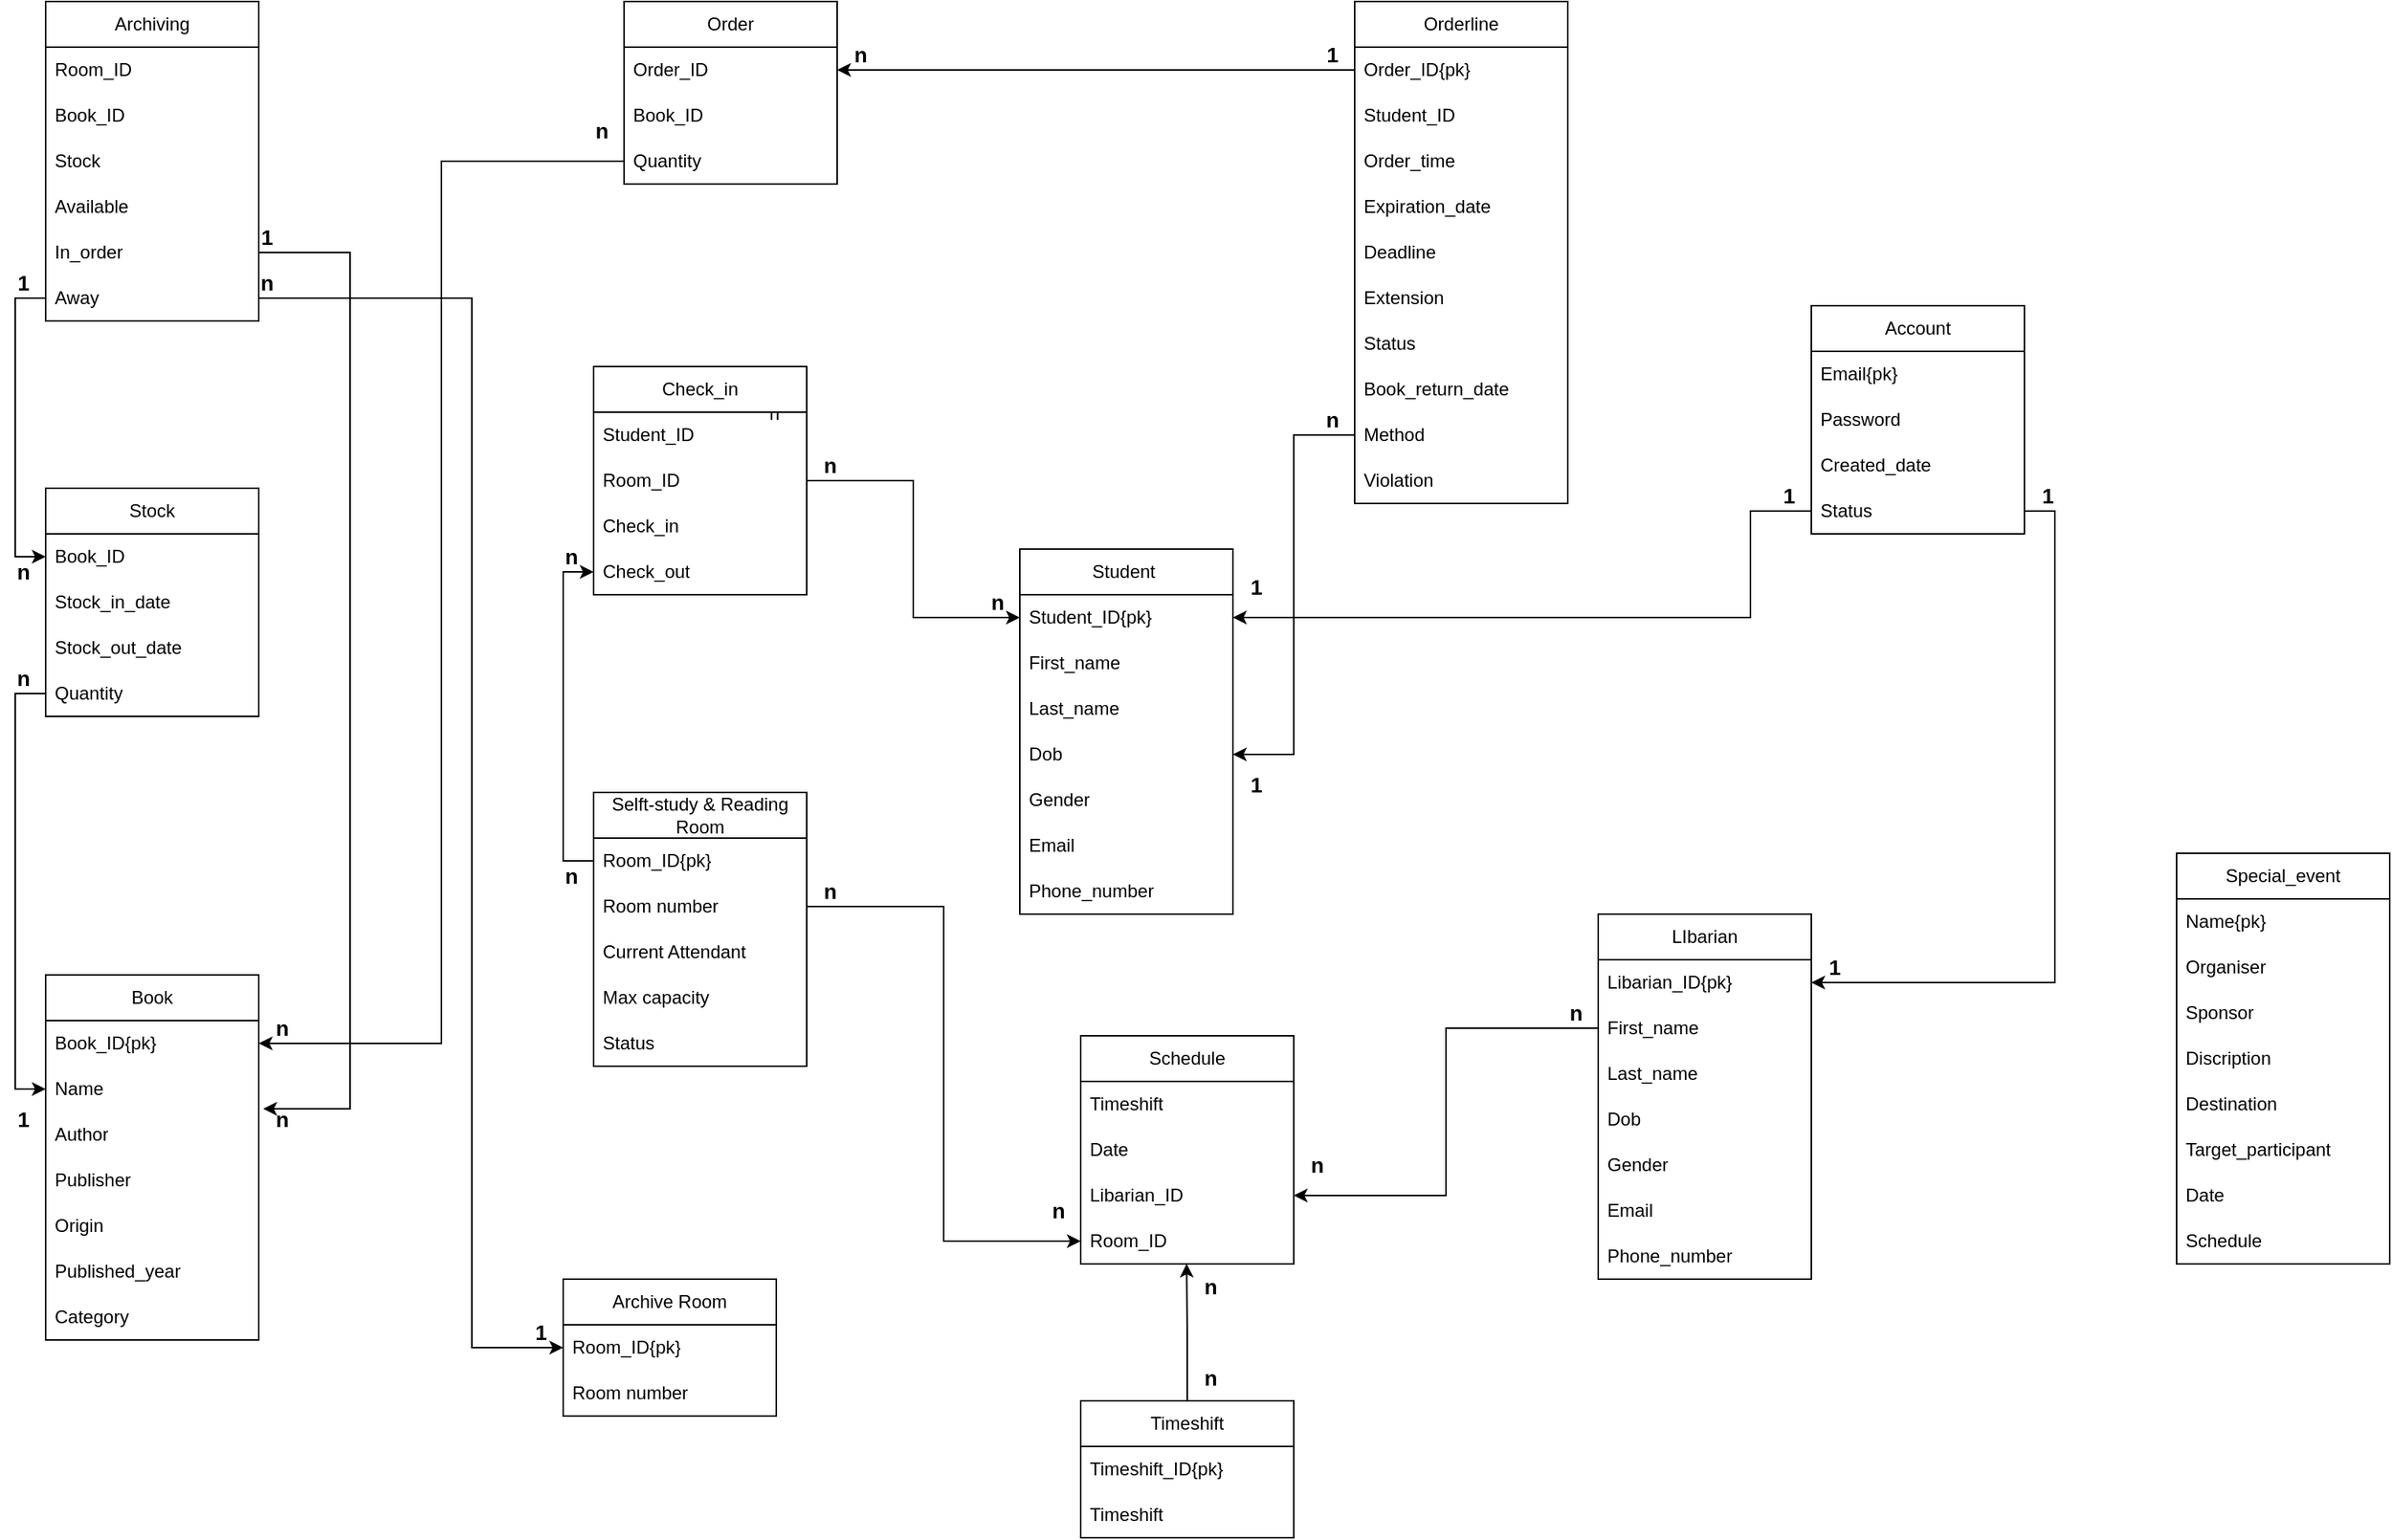 <mxfile version="24.6.2" type="github">
  <diagram id="R2lEEEUBdFMjLlhIrx00" name="Page-1">
    <mxGraphModel dx="838" dy="413" grid="1" gridSize="10" guides="0" tooltips="1" connect="1" arrows="1" fold="1" page="1" pageScale="1" pageWidth="850" pageHeight="1100" math="0" shadow="0" extFonts="Permanent Marker^https://fonts.googleapis.com/css?family=Permanent+Marker">
      <root>
        <mxCell id="0" />
        <mxCell id="1" parent="0" />
        <mxCell id="1Fqq7xXNquONdKFmuxsR-35" value="Student&amp;nbsp;" style="swimlane;fontStyle=0;childLayout=stackLayout;horizontal=1;startSize=30;horizontalStack=0;resizeParent=1;resizeParentMax=0;resizeLast=0;collapsible=1;marginBottom=0;whiteSpace=wrap;html=1;" parent="1" vertex="1">
          <mxGeometry x="680" y="400" width="140" height="240" as="geometry" />
        </mxCell>
        <mxCell id="1Fqq7xXNquONdKFmuxsR-36" value="Student_ID{pk}" style="text;strokeColor=none;fillColor=none;align=left;verticalAlign=middle;spacingLeft=4;spacingRight=4;overflow=hidden;points=[[0,0.5],[1,0.5]];portConstraint=eastwest;rotatable=0;whiteSpace=wrap;html=1;" parent="1Fqq7xXNquONdKFmuxsR-35" vertex="1">
          <mxGeometry y="30" width="140" height="30" as="geometry" />
        </mxCell>
        <mxCell id="1Fqq7xXNquONdKFmuxsR-40" value="First_name" style="text;strokeColor=none;fillColor=none;align=left;verticalAlign=middle;spacingLeft=4;spacingRight=4;overflow=hidden;points=[[0,0.5],[1,0.5]];portConstraint=eastwest;rotatable=0;whiteSpace=wrap;html=1;" parent="1Fqq7xXNquONdKFmuxsR-35" vertex="1">
          <mxGeometry y="60" width="140" height="30" as="geometry" />
        </mxCell>
        <mxCell id="k8RfhkVzL3tyXMYj4wOE-16" value="Last_name" style="text;strokeColor=none;fillColor=none;align=left;verticalAlign=middle;spacingLeft=4;spacingRight=4;overflow=hidden;points=[[0,0.5],[1,0.5]];portConstraint=eastwest;rotatable=0;whiteSpace=wrap;html=1;" parent="1Fqq7xXNquONdKFmuxsR-35" vertex="1">
          <mxGeometry y="90" width="140" height="30" as="geometry" />
        </mxCell>
        <mxCell id="1Fqq7xXNquONdKFmuxsR-37" value="Dob" style="text;strokeColor=none;fillColor=none;align=left;verticalAlign=middle;spacingLeft=4;spacingRight=4;overflow=hidden;points=[[0,0.5],[1,0.5]];portConstraint=eastwest;rotatable=0;whiteSpace=wrap;html=1;" parent="1Fqq7xXNquONdKFmuxsR-35" vertex="1">
          <mxGeometry y="120" width="140" height="30" as="geometry" />
        </mxCell>
        <mxCell id="k8RfhkVzL3tyXMYj4wOE-4" value="Gender" style="text;strokeColor=none;fillColor=none;align=left;verticalAlign=middle;spacingLeft=4;spacingRight=4;overflow=hidden;points=[[0,0.5],[1,0.5]];portConstraint=eastwest;rotatable=0;whiteSpace=wrap;html=1;" parent="1Fqq7xXNquONdKFmuxsR-35" vertex="1">
          <mxGeometry y="150" width="140" height="30" as="geometry" />
        </mxCell>
        <mxCell id="1Fqq7xXNquONdKFmuxsR-38" value="Email" style="text;strokeColor=none;fillColor=none;align=left;verticalAlign=middle;spacingLeft=4;spacingRight=4;overflow=hidden;points=[[0,0.5],[1,0.5]];portConstraint=eastwest;rotatable=0;whiteSpace=wrap;html=1;" parent="1Fqq7xXNquONdKFmuxsR-35" vertex="1">
          <mxGeometry y="180" width="140" height="30" as="geometry" />
        </mxCell>
        <mxCell id="1Fqq7xXNquONdKFmuxsR-43" value="Phone_number" style="text;strokeColor=none;fillColor=none;align=left;verticalAlign=middle;spacingLeft=4;spacingRight=4;overflow=hidden;points=[[0,0.5],[1,0.5]];portConstraint=eastwest;rotatable=0;whiteSpace=wrap;html=1;" parent="1Fqq7xXNquONdKFmuxsR-35" vertex="1">
          <mxGeometry y="210" width="140" height="30" as="geometry" />
        </mxCell>
        <mxCell id="1Fqq7xXNquONdKFmuxsR-44" value="Book" style="swimlane;fontStyle=0;childLayout=stackLayout;horizontal=1;startSize=30;horizontalStack=0;resizeParent=1;resizeParentMax=0;resizeLast=0;collapsible=1;marginBottom=0;whiteSpace=wrap;html=1;" parent="1" vertex="1">
          <mxGeometry x="40" y="680" width="140" height="240" as="geometry" />
        </mxCell>
        <mxCell id="1Fqq7xXNquONdKFmuxsR-45" value="Book_ID{pk}" style="text;strokeColor=none;fillColor=none;align=left;verticalAlign=middle;spacingLeft=4;spacingRight=4;overflow=hidden;points=[[0,0.5],[1,0.5]];portConstraint=eastwest;rotatable=0;whiteSpace=wrap;html=1;" parent="1Fqq7xXNquONdKFmuxsR-44" vertex="1">
          <mxGeometry y="30" width="140" height="30" as="geometry" />
        </mxCell>
        <mxCell id="5_laCeFGKRYigxTk-xQn-1" value="Name" style="text;strokeColor=none;fillColor=none;align=left;verticalAlign=middle;spacingLeft=4;spacingRight=4;overflow=hidden;points=[[0,0.5],[1,0.5]];portConstraint=eastwest;rotatable=0;whiteSpace=wrap;html=1;" parent="1Fqq7xXNquONdKFmuxsR-44" vertex="1">
          <mxGeometry y="60" width="140" height="30" as="geometry" />
        </mxCell>
        <mxCell id="5_laCeFGKRYigxTk-xQn-2" value="Author" style="text;strokeColor=none;fillColor=none;align=left;verticalAlign=middle;spacingLeft=4;spacingRight=4;overflow=hidden;points=[[0,0.5],[1,0.5]];portConstraint=eastwest;rotatable=0;whiteSpace=wrap;html=1;" parent="1Fqq7xXNquONdKFmuxsR-44" vertex="1">
          <mxGeometry y="90" width="140" height="30" as="geometry" />
        </mxCell>
        <mxCell id="5_laCeFGKRYigxTk-xQn-3" value="Publisher" style="text;strokeColor=none;fillColor=none;align=left;verticalAlign=middle;spacingLeft=4;spacingRight=4;overflow=hidden;points=[[0,0.5],[1,0.5]];portConstraint=eastwest;rotatable=0;whiteSpace=wrap;html=1;" parent="1Fqq7xXNquONdKFmuxsR-44" vertex="1">
          <mxGeometry y="120" width="140" height="30" as="geometry" />
        </mxCell>
        <mxCell id="5_laCeFGKRYigxTk-xQn-4" value="Origin" style="text;strokeColor=none;fillColor=none;align=left;verticalAlign=middle;spacingLeft=4;spacingRight=4;overflow=hidden;points=[[0,0.5],[1,0.5]];portConstraint=eastwest;rotatable=0;whiteSpace=wrap;html=1;" parent="1Fqq7xXNquONdKFmuxsR-44" vertex="1">
          <mxGeometry y="150" width="140" height="30" as="geometry" />
        </mxCell>
        <mxCell id="5_laCeFGKRYigxTk-xQn-5" value="Published_year" style="text;strokeColor=none;fillColor=none;align=left;verticalAlign=middle;spacingLeft=4;spacingRight=4;overflow=hidden;points=[[0,0.5],[1,0.5]];portConstraint=eastwest;rotatable=0;whiteSpace=wrap;html=1;" parent="1Fqq7xXNquONdKFmuxsR-44" vertex="1">
          <mxGeometry y="180" width="140" height="30" as="geometry" />
        </mxCell>
        <mxCell id="5_laCeFGKRYigxTk-xQn-6" value="Category" style="text;strokeColor=none;fillColor=none;align=left;verticalAlign=middle;spacingLeft=4;spacingRight=4;overflow=hidden;points=[[0,0.5],[1,0.5]];portConstraint=eastwest;rotatable=0;whiteSpace=wrap;html=1;" parent="1Fqq7xXNquONdKFmuxsR-44" vertex="1">
          <mxGeometry y="210" width="140" height="30" as="geometry" />
        </mxCell>
        <mxCell id="1Fqq7xXNquONdKFmuxsR-48" value="Selft-study &amp;amp; Reading Room" style="swimlane;fontStyle=0;childLayout=stackLayout;horizontal=1;startSize=30;horizontalStack=0;resizeParent=1;resizeParentMax=0;resizeLast=0;collapsible=1;marginBottom=0;whiteSpace=wrap;html=1;" parent="1" vertex="1">
          <mxGeometry x="400" y="560" width="140" height="180" as="geometry" />
        </mxCell>
        <mxCell id="1Fqq7xXNquONdKFmuxsR-49" value="Room_ID{pk}" style="text;strokeColor=none;fillColor=none;align=left;verticalAlign=middle;spacingLeft=4;spacingRight=4;overflow=hidden;points=[[0,0.5],[1,0.5]];portConstraint=eastwest;rotatable=0;whiteSpace=wrap;html=1;" parent="1Fqq7xXNquONdKFmuxsR-48" vertex="1">
          <mxGeometry y="30" width="140" height="30" as="geometry" />
        </mxCell>
        <mxCell id="1Fqq7xXNquONdKFmuxsR-50" value="Room number" style="text;strokeColor=none;fillColor=none;align=left;verticalAlign=middle;spacingLeft=4;spacingRight=4;overflow=hidden;points=[[0,0.5],[1,0.5]];portConstraint=eastwest;rotatable=0;whiteSpace=wrap;html=1;" parent="1Fqq7xXNquONdKFmuxsR-48" vertex="1">
          <mxGeometry y="60" width="140" height="30" as="geometry" />
        </mxCell>
        <mxCell id="G5a51OCSIqw-Xrh8evIx-19" value="Current Attendant" style="text;strokeColor=none;fillColor=none;align=left;verticalAlign=middle;spacingLeft=4;spacingRight=4;overflow=hidden;points=[[0,0.5],[1,0.5]];portConstraint=eastwest;rotatable=0;whiteSpace=wrap;html=1;" parent="1Fqq7xXNquONdKFmuxsR-48" vertex="1">
          <mxGeometry y="90" width="140" height="30" as="geometry" />
        </mxCell>
        <mxCell id="DhFNCPMsU64cuB9fRV3X-17" value="Max capacity" style="text;strokeColor=none;fillColor=none;align=left;verticalAlign=middle;spacingLeft=4;spacingRight=4;overflow=hidden;points=[[0,0.5],[1,0.5]];portConstraint=eastwest;rotatable=0;whiteSpace=wrap;html=1;" parent="1Fqq7xXNquONdKFmuxsR-48" vertex="1">
          <mxGeometry y="120" width="140" height="30" as="geometry" />
        </mxCell>
        <mxCell id="G5a51OCSIqw-Xrh8evIx-5" value="Status" style="text;strokeColor=none;fillColor=none;align=left;verticalAlign=middle;spacingLeft=4;spacingRight=4;overflow=hidden;points=[[0,0.5],[1,0.5]];portConstraint=eastwest;rotatable=0;whiteSpace=wrap;html=1;" parent="1Fqq7xXNquONdKFmuxsR-48" vertex="1">
          <mxGeometry y="150" width="140" height="30" as="geometry" />
        </mxCell>
        <mxCell id="1Fqq7xXNquONdKFmuxsR-73" value="Schedule" style="swimlane;fontStyle=0;childLayout=stackLayout;horizontal=1;startSize=30;horizontalStack=0;resizeParent=1;resizeParentMax=0;resizeLast=0;collapsible=1;marginBottom=0;whiteSpace=wrap;html=1;" parent="1" vertex="1">
          <mxGeometry x="720" y="720" width="140" height="150" as="geometry" />
        </mxCell>
        <mxCell id="1Fqq7xXNquONdKFmuxsR-74" value="Timeshift" style="text;strokeColor=none;fillColor=none;align=left;verticalAlign=middle;spacingLeft=4;spacingRight=4;overflow=hidden;points=[[0,0.5],[1,0.5]];portConstraint=eastwest;rotatable=0;whiteSpace=wrap;html=1;" parent="1Fqq7xXNquONdKFmuxsR-73" vertex="1">
          <mxGeometry y="30" width="140" height="30" as="geometry" />
        </mxCell>
        <mxCell id="1Fqq7xXNquONdKFmuxsR-75" value="Date" style="text;strokeColor=none;fillColor=none;align=left;verticalAlign=middle;spacingLeft=4;spacingRight=4;overflow=hidden;points=[[0,0.5],[1,0.5]];portConstraint=eastwest;rotatable=0;whiteSpace=wrap;html=1;" parent="1Fqq7xXNquONdKFmuxsR-73" vertex="1">
          <mxGeometry y="60" width="140" height="30" as="geometry" />
        </mxCell>
        <mxCell id="1Fqq7xXNquONdKFmuxsR-76" value="Libarian_ID" style="text;strokeColor=none;fillColor=none;align=left;verticalAlign=middle;spacingLeft=4;spacingRight=4;overflow=hidden;points=[[0,0.5],[1,0.5]];portConstraint=eastwest;rotatable=0;whiteSpace=wrap;html=1;" parent="1Fqq7xXNquONdKFmuxsR-73" vertex="1">
          <mxGeometry y="90" width="140" height="30" as="geometry" />
        </mxCell>
        <mxCell id="1Fqq7xXNquONdKFmuxsR-77" value="Room_ID" style="text;strokeColor=none;fillColor=none;align=left;verticalAlign=middle;spacingLeft=4;spacingRight=4;overflow=hidden;points=[[0,0.5],[1,0.5]];portConstraint=eastwest;rotatable=0;whiteSpace=wrap;html=1;" parent="1Fqq7xXNquONdKFmuxsR-73" vertex="1">
          <mxGeometry y="120" width="140" height="30" as="geometry" />
        </mxCell>
        <mxCell id="1Fqq7xXNquONdKFmuxsR-110" value="LIbarian" style="swimlane;fontStyle=0;childLayout=stackLayout;horizontal=1;startSize=30;horizontalStack=0;resizeParent=1;resizeParentMax=0;resizeLast=0;collapsible=1;marginBottom=0;whiteSpace=wrap;html=1;" parent="1" vertex="1">
          <mxGeometry x="1060" y="640" width="140" height="240" as="geometry" />
        </mxCell>
        <mxCell id="1Fqq7xXNquONdKFmuxsR-111" value="Libarian_ID{pk}" style="text;strokeColor=none;fillColor=none;align=left;verticalAlign=middle;spacingLeft=4;spacingRight=4;overflow=hidden;points=[[0,0.5],[1,0.5]];portConstraint=eastwest;rotatable=0;whiteSpace=wrap;html=1;" parent="1Fqq7xXNquONdKFmuxsR-110" vertex="1">
          <mxGeometry y="30" width="140" height="30" as="geometry" />
        </mxCell>
        <mxCell id="1Fqq7xXNquONdKFmuxsR-112" value="First_name" style="text;strokeColor=none;fillColor=none;align=left;verticalAlign=middle;spacingLeft=4;spacingRight=4;overflow=hidden;points=[[0,0.5],[1,0.5]];portConstraint=eastwest;rotatable=0;whiteSpace=wrap;html=1;" parent="1Fqq7xXNquONdKFmuxsR-110" vertex="1">
          <mxGeometry y="60" width="140" height="30" as="geometry" />
        </mxCell>
        <mxCell id="k8RfhkVzL3tyXMYj4wOE-17" value="Last_name" style="text;strokeColor=none;fillColor=none;align=left;verticalAlign=middle;spacingLeft=4;spacingRight=4;overflow=hidden;points=[[0,0.5],[1,0.5]];portConstraint=eastwest;rotatable=0;whiteSpace=wrap;html=1;" parent="1Fqq7xXNquONdKFmuxsR-110" vertex="1">
          <mxGeometry y="90" width="140" height="30" as="geometry" />
        </mxCell>
        <mxCell id="1Fqq7xXNquONdKFmuxsR-115" value="Dob" style="text;strokeColor=none;fillColor=none;align=left;verticalAlign=middle;spacingLeft=4;spacingRight=4;overflow=hidden;points=[[0,0.5],[1,0.5]];portConstraint=eastwest;rotatable=0;whiteSpace=wrap;html=1;" parent="1Fqq7xXNquONdKFmuxsR-110" vertex="1">
          <mxGeometry y="120" width="140" height="30" as="geometry" />
        </mxCell>
        <mxCell id="k8RfhkVzL3tyXMYj4wOE-5" value="Gender" style="text;strokeColor=none;fillColor=none;align=left;verticalAlign=middle;spacingLeft=4;spacingRight=4;overflow=hidden;points=[[0,0.5],[1,0.5]];portConstraint=eastwest;rotatable=0;whiteSpace=wrap;html=1;" parent="1Fqq7xXNquONdKFmuxsR-110" vertex="1">
          <mxGeometry y="150" width="140" height="30" as="geometry" />
        </mxCell>
        <mxCell id="1Fqq7xXNquONdKFmuxsR-114" value="Email" style="text;strokeColor=none;fillColor=none;align=left;verticalAlign=middle;spacingLeft=4;spacingRight=4;overflow=hidden;points=[[0,0.5],[1,0.5]];portConstraint=eastwest;rotatable=0;whiteSpace=wrap;html=1;" parent="1Fqq7xXNquONdKFmuxsR-110" vertex="1">
          <mxGeometry y="180" width="140" height="30" as="geometry" />
        </mxCell>
        <mxCell id="1Fqq7xXNquONdKFmuxsR-113" value="Phone_number" style="text;strokeColor=none;fillColor=none;align=left;verticalAlign=middle;spacingLeft=4;spacingRight=4;overflow=hidden;points=[[0,0.5],[1,0.5]];portConstraint=eastwest;rotatable=0;whiteSpace=wrap;html=1;" parent="1Fqq7xXNquONdKFmuxsR-110" vertex="1">
          <mxGeometry y="210" width="140" height="30" as="geometry" />
        </mxCell>
        <mxCell id="G5a51OCSIqw-Xrh8evIx-6" value="Archive Room" style="swimlane;fontStyle=0;childLayout=stackLayout;horizontal=1;startSize=30;horizontalStack=0;resizeParent=1;resizeParentMax=0;resizeLast=0;collapsible=1;marginBottom=0;whiteSpace=wrap;html=1;" parent="1" vertex="1">
          <mxGeometry x="380" y="880" width="140" height="90" as="geometry" />
        </mxCell>
        <mxCell id="G5a51OCSIqw-Xrh8evIx-7" value="Room_ID{pk}" style="text;strokeColor=none;fillColor=none;align=left;verticalAlign=middle;spacingLeft=4;spacingRight=4;overflow=hidden;points=[[0,0.5],[1,0.5]];portConstraint=eastwest;rotatable=0;whiteSpace=wrap;html=1;" parent="G5a51OCSIqw-Xrh8evIx-6" vertex="1">
          <mxGeometry y="30" width="140" height="30" as="geometry" />
        </mxCell>
        <mxCell id="G5a51OCSIqw-Xrh8evIx-9" value="Room number" style="text;strokeColor=none;fillColor=none;align=left;verticalAlign=middle;spacingLeft=4;spacingRight=4;overflow=hidden;points=[[0,0.5],[1,0.5]];portConstraint=eastwest;rotatable=0;whiteSpace=wrap;html=1;" parent="G5a51OCSIqw-Xrh8evIx-6" vertex="1">
          <mxGeometry y="60" width="140" height="30" as="geometry" />
        </mxCell>
        <mxCell id="G5a51OCSIqw-Xrh8evIx-23" style="edgeStyle=orthogonalEdgeStyle;rounded=0;orthogonalLoop=1;jettySize=auto;html=1;exitX=1;exitY=0.5;exitDx=0;exitDy=0;entryX=0;entryY=0.5;entryDx=0;entryDy=0;" parent="1" source="1Fqq7xXNquONdKFmuxsR-50" target="1Fqq7xXNquONdKFmuxsR-77" edge="1">
          <mxGeometry relative="1" as="geometry" />
        </mxCell>
        <mxCell id="G5a51OCSIqw-Xrh8evIx-60" value="Account" style="swimlane;fontStyle=0;childLayout=stackLayout;horizontal=1;startSize=30;horizontalStack=0;resizeParent=1;resizeParentMax=0;resizeLast=0;collapsible=1;marginBottom=0;whiteSpace=wrap;html=1;" parent="1" vertex="1">
          <mxGeometry x="1200" y="240" width="140" height="150" as="geometry">
            <mxRectangle x="660" y="140" width="80" height="30" as="alternateBounds" />
          </mxGeometry>
        </mxCell>
        <mxCell id="G5a51OCSIqw-Xrh8evIx-61" value="Email{pk}" style="text;strokeColor=none;fillColor=none;align=left;verticalAlign=middle;spacingLeft=4;spacingRight=4;overflow=hidden;points=[[0,0.5],[1,0.5]];portConstraint=eastwest;rotatable=0;whiteSpace=wrap;html=1;" parent="G5a51OCSIqw-Xrh8evIx-60" vertex="1">
          <mxGeometry y="30" width="140" height="30" as="geometry" />
        </mxCell>
        <mxCell id="G5a51OCSIqw-Xrh8evIx-62" value="Password" style="text;strokeColor=none;fillColor=none;align=left;verticalAlign=middle;spacingLeft=4;spacingRight=4;overflow=hidden;points=[[0,0.5],[1,0.5]];portConstraint=eastwest;rotatable=0;whiteSpace=wrap;html=1;" parent="G5a51OCSIqw-Xrh8evIx-60" vertex="1">
          <mxGeometry y="60" width="140" height="30" as="geometry" />
        </mxCell>
        <mxCell id="G5a51OCSIqw-Xrh8evIx-63" value="Created_date" style="text;strokeColor=none;fillColor=none;align=left;verticalAlign=middle;spacingLeft=4;spacingRight=4;overflow=hidden;points=[[0,0.5],[1,0.5]];portConstraint=eastwest;rotatable=0;whiteSpace=wrap;html=1;" parent="G5a51OCSIqw-Xrh8evIx-60" vertex="1">
          <mxGeometry y="90" width="140" height="30" as="geometry" />
        </mxCell>
        <mxCell id="G5a51OCSIqw-Xrh8evIx-64" value="Status" style="text;strokeColor=none;fillColor=none;align=left;verticalAlign=middle;spacingLeft=4;spacingRight=4;overflow=hidden;points=[[0,0.5],[1,0.5]];portConstraint=eastwest;rotatable=0;whiteSpace=wrap;html=1;" parent="G5a51OCSIqw-Xrh8evIx-60" vertex="1">
          <mxGeometry y="120" width="140" height="30" as="geometry" />
        </mxCell>
        <mxCell id="G5a51OCSIqw-Xrh8evIx-66" value="&amp;nbsp; n" style="text;html=1;align=center;verticalAlign=middle;resizable=0;points=[];autosize=1;strokeColor=none;fillColor=none;" parent="1" vertex="1">
          <mxGeometry x="495" y="296" width="40" height="30" as="geometry" />
        </mxCell>
        <mxCell id="G5a51OCSIqw-Xrh8evIx-74" value="Orderline" style="swimlane;fontStyle=0;childLayout=stackLayout;horizontal=1;startSize=30;horizontalStack=0;resizeParent=1;resizeParentMax=0;resizeLast=0;collapsible=1;marginBottom=0;whiteSpace=wrap;html=1;" parent="1" vertex="1">
          <mxGeometry x="900" y="40" width="140" height="330" as="geometry" />
        </mxCell>
        <mxCell id="ymoGj3WNV29lBzEb6Quz-9" value="Order_ID{pk}" style="text;strokeColor=none;fillColor=none;align=left;verticalAlign=middle;spacingLeft=4;spacingRight=4;overflow=hidden;points=[[0,0.5],[1,0.5]];portConstraint=eastwest;rotatable=0;whiteSpace=wrap;html=1;" parent="G5a51OCSIqw-Xrh8evIx-74" vertex="1">
          <mxGeometry y="30" width="140" height="30" as="geometry" />
        </mxCell>
        <mxCell id="G5a51OCSIqw-Xrh8evIx-76" value="Student_ID" style="text;strokeColor=none;fillColor=none;align=left;verticalAlign=middle;spacingLeft=4;spacingRight=4;overflow=hidden;points=[[0,0.5],[1,0.5]];portConstraint=eastwest;rotatable=0;whiteSpace=wrap;html=1;" parent="G5a51OCSIqw-Xrh8evIx-74" vertex="1">
          <mxGeometry y="60" width="140" height="30" as="geometry" />
        </mxCell>
        <mxCell id="k8RfhkVzL3tyXMYj4wOE-8" value="Order_time" style="text;strokeColor=none;fillColor=none;align=left;verticalAlign=middle;spacingLeft=4;spacingRight=4;overflow=hidden;points=[[0,0.5],[1,0.5]];portConstraint=eastwest;rotatable=0;whiteSpace=wrap;html=1;" parent="G5a51OCSIqw-Xrh8evIx-74" vertex="1">
          <mxGeometry y="90" width="140" height="30" as="geometry" />
        </mxCell>
        <mxCell id="k8RfhkVzL3tyXMYj4wOE-9" value="Expiration_date&amp;nbsp;" style="text;strokeColor=none;fillColor=none;align=left;verticalAlign=middle;spacingLeft=4;spacingRight=4;overflow=hidden;points=[[0,0.5],[1,0.5]];portConstraint=eastwest;rotatable=0;whiteSpace=wrap;html=1;" parent="G5a51OCSIqw-Xrh8evIx-74" vertex="1">
          <mxGeometry y="120" width="140" height="30" as="geometry" />
        </mxCell>
        <mxCell id="k8RfhkVzL3tyXMYj4wOE-10" value="Deadline" style="text;strokeColor=none;fillColor=none;align=left;verticalAlign=middle;spacingLeft=4;spacingRight=4;overflow=hidden;points=[[0,0.5],[1,0.5]];portConstraint=eastwest;rotatable=0;whiteSpace=wrap;html=1;" parent="G5a51OCSIqw-Xrh8evIx-74" vertex="1">
          <mxGeometry y="150" width="140" height="30" as="geometry" />
        </mxCell>
        <mxCell id="k8RfhkVzL3tyXMYj4wOE-11" value="Extension" style="text;strokeColor=none;fillColor=none;align=left;verticalAlign=middle;spacingLeft=4;spacingRight=4;overflow=hidden;points=[[0,0.5],[1,0.5]];portConstraint=eastwest;rotatable=0;whiteSpace=wrap;html=1;" parent="G5a51OCSIqw-Xrh8evIx-74" vertex="1">
          <mxGeometry y="180" width="140" height="30" as="geometry" />
        </mxCell>
        <mxCell id="k8RfhkVzL3tyXMYj4wOE-12" value="Status" style="text;strokeColor=none;fillColor=none;align=left;verticalAlign=middle;spacingLeft=4;spacingRight=4;overflow=hidden;points=[[0,0.5],[1,0.5]];portConstraint=eastwest;rotatable=0;whiteSpace=wrap;html=1;" parent="G5a51OCSIqw-Xrh8evIx-74" vertex="1">
          <mxGeometry y="210" width="140" height="30" as="geometry" />
        </mxCell>
        <mxCell id="k8RfhkVzL3tyXMYj4wOE-13" value="Book_return_date" style="text;strokeColor=none;fillColor=none;align=left;verticalAlign=middle;spacingLeft=4;spacingRight=4;overflow=hidden;points=[[0,0.5],[1,0.5]];portConstraint=eastwest;rotatable=0;whiteSpace=wrap;html=1;" parent="G5a51OCSIqw-Xrh8evIx-74" vertex="1">
          <mxGeometry y="240" width="140" height="30" as="geometry" />
        </mxCell>
        <mxCell id="k8RfhkVzL3tyXMYj4wOE-14" value="Method" style="text;strokeColor=none;fillColor=none;align=left;verticalAlign=middle;spacingLeft=4;spacingRight=4;overflow=hidden;points=[[0,0.5],[1,0.5]];portConstraint=eastwest;rotatable=0;whiteSpace=wrap;html=1;" parent="G5a51OCSIqw-Xrh8evIx-74" vertex="1">
          <mxGeometry y="270" width="140" height="30" as="geometry" />
        </mxCell>
        <mxCell id="k8RfhkVzL3tyXMYj4wOE-15" value="Violation" style="text;strokeColor=none;fillColor=none;align=left;verticalAlign=middle;spacingLeft=4;spacingRight=4;overflow=hidden;points=[[0,0.5],[1,0.5]];portConstraint=eastwest;rotatable=0;whiteSpace=wrap;html=1;" parent="G5a51OCSIqw-Xrh8evIx-74" vertex="1">
          <mxGeometry y="300" width="140" height="30" as="geometry" />
        </mxCell>
        <mxCell id="G5a51OCSIqw-Xrh8evIx-82" value="Order" style="swimlane;fontStyle=0;childLayout=stackLayout;horizontal=1;startSize=30;horizontalStack=0;resizeParent=1;resizeParentMax=0;resizeLast=0;collapsible=1;marginBottom=0;whiteSpace=wrap;html=1;" parent="1" vertex="1">
          <mxGeometry x="420" y="40" width="140" height="120" as="geometry" />
        </mxCell>
        <mxCell id="G5a51OCSIqw-Xrh8evIx-83" value="Order_ID" style="text;strokeColor=none;fillColor=none;align=left;verticalAlign=middle;spacingLeft=4;spacingRight=4;overflow=hidden;points=[[0,0.5],[1,0.5]];portConstraint=eastwest;rotatable=0;whiteSpace=wrap;html=1;" parent="G5a51OCSIqw-Xrh8evIx-82" vertex="1">
          <mxGeometry y="30" width="140" height="30" as="geometry" />
        </mxCell>
        <mxCell id="G5a51OCSIqw-Xrh8evIx-84" value="Book_ID" style="text;strokeColor=none;fillColor=none;align=left;verticalAlign=middle;spacingLeft=4;spacingRight=4;overflow=hidden;points=[[0,0.5],[1,0.5]];portConstraint=eastwest;rotatable=0;whiteSpace=wrap;html=1;" parent="G5a51OCSIqw-Xrh8evIx-82" vertex="1">
          <mxGeometry y="60" width="140" height="30" as="geometry" />
        </mxCell>
        <mxCell id="G5a51OCSIqw-Xrh8evIx-87" value="Quantity" style="text;strokeColor=none;fillColor=none;align=left;verticalAlign=middle;spacingLeft=4;spacingRight=4;overflow=hidden;points=[[0,0.5],[1,0.5]];portConstraint=eastwest;rotatable=0;whiteSpace=wrap;html=1;" parent="G5a51OCSIqw-Xrh8evIx-82" vertex="1">
          <mxGeometry y="90" width="140" height="30" as="geometry" />
        </mxCell>
        <mxCell id="k8RfhkVzL3tyXMYj4wOE-19" value="Archiving" style="swimlane;fontStyle=0;childLayout=stackLayout;horizontal=1;startSize=30;horizontalStack=0;resizeParent=1;resizeParentMax=0;resizeLast=0;collapsible=1;marginBottom=0;whiteSpace=wrap;html=1;" parent="1" vertex="1">
          <mxGeometry x="40" y="40" width="140" height="210" as="geometry" />
        </mxCell>
        <mxCell id="k8RfhkVzL3tyXMYj4wOE-20" value="Room_ID" style="text;strokeColor=none;fillColor=none;align=left;verticalAlign=middle;spacingLeft=4;spacingRight=4;overflow=hidden;points=[[0,0.5],[1,0.5]];portConstraint=eastwest;rotatable=0;whiteSpace=wrap;html=1;" parent="k8RfhkVzL3tyXMYj4wOE-19" vertex="1">
          <mxGeometry y="30" width="140" height="30" as="geometry" />
        </mxCell>
        <mxCell id="k8RfhkVzL3tyXMYj4wOE-21" value="Book_ID" style="text;strokeColor=none;fillColor=none;align=left;verticalAlign=middle;spacingLeft=4;spacingRight=4;overflow=hidden;points=[[0,0.5],[1,0.5]];portConstraint=eastwest;rotatable=0;whiteSpace=wrap;html=1;" parent="k8RfhkVzL3tyXMYj4wOE-19" vertex="1">
          <mxGeometry y="60" width="140" height="30" as="geometry" />
        </mxCell>
        <mxCell id="k8RfhkVzL3tyXMYj4wOE-22" value="Stock" style="text;strokeColor=none;fillColor=none;align=left;verticalAlign=middle;spacingLeft=4;spacingRight=4;overflow=hidden;points=[[0,0.5],[1,0.5]];portConstraint=eastwest;rotatable=0;whiteSpace=wrap;html=1;" parent="k8RfhkVzL3tyXMYj4wOE-19" vertex="1">
          <mxGeometry y="90" width="140" height="30" as="geometry" />
        </mxCell>
        <mxCell id="k8RfhkVzL3tyXMYj4wOE-23" value="Available" style="text;strokeColor=none;fillColor=none;align=left;verticalAlign=middle;spacingLeft=4;spacingRight=4;overflow=hidden;points=[[0,0.5],[1,0.5]];portConstraint=eastwest;rotatable=0;whiteSpace=wrap;html=1;" parent="k8RfhkVzL3tyXMYj4wOE-19" vertex="1">
          <mxGeometry y="120" width="140" height="30" as="geometry" />
        </mxCell>
        <mxCell id="k8RfhkVzL3tyXMYj4wOE-24" value="In_order" style="text;strokeColor=none;fillColor=none;align=left;verticalAlign=middle;spacingLeft=4;spacingRight=4;overflow=hidden;points=[[0,0.5],[1,0.5]];portConstraint=eastwest;rotatable=0;whiteSpace=wrap;html=1;" parent="k8RfhkVzL3tyXMYj4wOE-19" vertex="1">
          <mxGeometry y="150" width="140" height="30" as="geometry" />
        </mxCell>
        <mxCell id="k8RfhkVzL3tyXMYj4wOE-25" value="Away" style="text;strokeColor=none;fillColor=none;align=left;verticalAlign=middle;spacingLeft=4;spacingRight=4;overflow=hidden;points=[[0,0.5],[1,0.5]];portConstraint=eastwest;rotatable=0;whiteSpace=wrap;html=1;" parent="k8RfhkVzL3tyXMYj4wOE-19" vertex="1">
          <mxGeometry y="180" width="140" height="30" as="geometry" />
        </mxCell>
        <mxCell id="k8RfhkVzL3tyXMYj4wOE-26" value="Stock" style="swimlane;fontStyle=0;childLayout=stackLayout;horizontal=1;startSize=30;horizontalStack=0;resizeParent=1;resizeParentMax=0;resizeLast=0;collapsible=1;marginBottom=0;whiteSpace=wrap;html=1;" parent="1" vertex="1">
          <mxGeometry x="40" y="360" width="140" height="150" as="geometry" />
        </mxCell>
        <mxCell id="k8RfhkVzL3tyXMYj4wOE-28" value="Book_ID" style="text;strokeColor=none;fillColor=none;align=left;verticalAlign=middle;spacingLeft=4;spacingRight=4;overflow=hidden;points=[[0,0.5],[1,0.5]];portConstraint=eastwest;rotatable=0;whiteSpace=wrap;html=1;" parent="k8RfhkVzL3tyXMYj4wOE-26" vertex="1">
          <mxGeometry y="30" width="140" height="30" as="geometry" />
        </mxCell>
        <mxCell id="k8RfhkVzL3tyXMYj4wOE-27" value="Stock_in_date" style="text;strokeColor=none;fillColor=none;align=left;verticalAlign=middle;spacingLeft=4;spacingRight=4;overflow=hidden;points=[[0,0.5],[1,0.5]];portConstraint=eastwest;rotatable=0;whiteSpace=wrap;html=1;" parent="k8RfhkVzL3tyXMYj4wOE-26" vertex="1">
          <mxGeometry y="60" width="140" height="30" as="geometry" />
        </mxCell>
        <mxCell id="k8RfhkVzL3tyXMYj4wOE-29" value="Stock_out_date" style="text;strokeColor=none;fillColor=none;align=left;verticalAlign=middle;spacingLeft=4;spacingRight=4;overflow=hidden;points=[[0,0.5],[1,0.5]];portConstraint=eastwest;rotatable=0;whiteSpace=wrap;html=1;" parent="k8RfhkVzL3tyXMYj4wOE-26" vertex="1">
          <mxGeometry y="90" width="140" height="30" as="geometry" />
        </mxCell>
        <mxCell id="k8RfhkVzL3tyXMYj4wOE-30" value="Quantity" style="text;strokeColor=none;fillColor=none;align=left;verticalAlign=middle;spacingLeft=4;spacingRight=4;overflow=hidden;points=[[0,0.5],[1,0.5]];portConstraint=eastwest;rotatable=0;whiteSpace=wrap;html=1;" parent="k8RfhkVzL3tyXMYj4wOE-26" vertex="1">
          <mxGeometry y="120" width="140" height="30" as="geometry" />
        </mxCell>
        <mxCell id="k8RfhkVzL3tyXMYj4wOE-33" value="Check_in" style="swimlane;fontStyle=0;childLayout=stackLayout;horizontal=1;startSize=30;horizontalStack=0;resizeParent=1;resizeParentMax=0;resizeLast=0;collapsible=1;marginBottom=0;whiteSpace=wrap;html=1;" parent="1" vertex="1">
          <mxGeometry x="400" y="280" width="140" height="150" as="geometry" />
        </mxCell>
        <mxCell id="k8RfhkVzL3tyXMYj4wOE-34" value="Student_ID" style="text;strokeColor=none;fillColor=none;align=left;verticalAlign=middle;spacingLeft=4;spacingRight=4;overflow=hidden;points=[[0,0.5],[1,0.5]];portConstraint=eastwest;rotatable=0;whiteSpace=wrap;html=1;" parent="k8RfhkVzL3tyXMYj4wOE-33" vertex="1">
          <mxGeometry y="30" width="140" height="30" as="geometry" />
        </mxCell>
        <mxCell id="k8RfhkVzL3tyXMYj4wOE-35" value="Room_ID" style="text;strokeColor=none;fillColor=none;align=left;verticalAlign=middle;spacingLeft=4;spacingRight=4;overflow=hidden;points=[[0,0.5],[1,0.5]];portConstraint=eastwest;rotatable=0;whiteSpace=wrap;html=1;" parent="k8RfhkVzL3tyXMYj4wOE-33" vertex="1">
          <mxGeometry y="60" width="140" height="30" as="geometry" />
        </mxCell>
        <mxCell id="k8RfhkVzL3tyXMYj4wOE-36" value="Check_in" style="text;strokeColor=none;fillColor=none;align=left;verticalAlign=middle;spacingLeft=4;spacingRight=4;overflow=hidden;points=[[0,0.5],[1,0.5]];portConstraint=eastwest;rotatable=0;whiteSpace=wrap;html=1;" parent="k8RfhkVzL3tyXMYj4wOE-33" vertex="1">
          <mxGeometry y="90" width="140" height="30" as="geometry" />
        </mxCell>
        <mxCell id="k8RfhkVzL3tyXMYj4wOE-37" value="Check_out" style="text;strokeColor=none;fillColor=none;align=left;verticalAlign=middle;spacingLeft=4;spacingRight=4;overflow=hidden;points=[[0,0.5],[1,0.5]];portConstraint=eastwest;rotatable=0;whiteSpace=wrap;html=1;" parent="k8RfhkVzL3tyXMYj4wOE-33" vertex="1">
          <mxGeometry y="120" width="140" height="30" as="geometry" />
        </mxCell>
        <mxCell id="k8RfhkVzL3tyXMYj4wOE-41" value="Special_event" style="swimlane;fontStyle=0;childLayout=stackLayout;horizontal=1;startSize=30;horizontalStack=0;resizeParent=1;resizeParentMax=0;resizeLast=0;collapsible=1;marginBottom=0;whiteSpace=wrap;html=1;" parent="1" vertex="1">
          <mxGeometry x="1440" y="600" width="140" height="270" as="geometry" />
        </mxCell>
        <mxCell id="k8RfhkVzL3tyXMYj4wOE-42" value="Name{pk}" style="text;strokeColor=none;fillColor=none;align=left;verticalAlign=middle;spacingLeft=4;spacingRight=4;overflow=hidden;points=[[0,0.5],[1,0.5]];portConstraint=eastwest;rotatable=0;whiteSpace=wrap;html=1;" parent="k8RfhkVzL3tyXMYj4wOE-41" vertex="1">
          <mxGeometry y="30" width="140" height="30" as="geometry" />
        </mxCell>
        <mxCell id="k8RfhkVzL3tyXMYj4wOE-43" value="Organiser" style="text;strokeColor=none;fillColor=none;align=left;verticalAlign=middle;spacingLeft=4;spacingRight=4;overflow=hidden;points=[[0,0.5],[1,0.5]];portConstraint=eastwest;rotatable=0;whiteSpace=wrap;html=1;" parent="k8RfhkVzL3tyXMYj4wOE-41" vertex="1">
          <mxGeometry y="60" width="140" height="30" as="geometry" />
        </mxCell>
        <mxCell id="k8RfhkVzL3tyXMYj4wOE-44" value="Sponsor" style="text;strokeColor=none;fillColor=none;align=left;verticalAlign=middle;spacingLeft=4;spacingRight=4;overflow=hidden;points=[[0,0.5],[1,0.5]];portConstraint=eastwest;rotatable=0;whiteSpace=wrap;html=1;" parent="k8RfhkVzL3tyXMYj4wOE-41" vertex="1">
          <mxGeometry y="90" width="140" height="30" as="geometry" />
        </mxCell>
        <mxCell id="k8RfhkVzL3tyXMYj4wOE-45" value="Discription" style="text;strokeColor=none;fillColor=none;align=left;verticalAlign=middle;spacingLeft=4;spacingRight=4;overflow=hidden;points=[[0,0.5],[1,0.5]];portConstraint=eastwest;rotatable=0;whiteSpace=wrap;html=1;" parent="k8RfhkVzL3tyXMYj4wOE-41" vertex="1">
          <mxGeometry y="120" width="140" height="30" as="geometry" />
        </mxCell>
        <mxCell id="k8RfhkVzL3tyXMYj4wOE-46" value="Destination" style="text;strokeColor=none;fillColor=none;align=left;verticalAlign=middle;spacingLeft=4;spacingRight=4;overflow=hidden;points=[[0,0.5],[1,0.5]];portConstraint=eastwest;rotatable=0;whiteSpace=wrap;html=1;" parent="k8RfhkVzL3tyXMYj4wOE-41" vertex="1">
          <mxGeometry y="150" width="140" height="30" as="geometry" />
        </mxCell>
        <mxCell id="k8RfhkVzL3tyXMYj4wOE-47" value="Target_participant" style="text;strokeColor=none;fillColor=none;align=left;verticalAlign=middle;spacingLeft=4;spacingRight=4;overflow=hidden;points=[[0,0.5],[1,0.5]];portConstraint=eastwest;rotatable=0;whiteSpace=wrap;html=1;" parent="k8RfhkVzL3tyXMYj4wOE-41" vertex="1">
          <mxGeometry y="180" width="140" height="30" as="geometry" />
        </mxCell>
        <mxCell id="k8RfhkVzL3tyXMYj4wOE-48" value="Date" style="text;strokeColor=none;fillColor=none;align=left;verticalAlign=middle;spacingLeft=4;spacingRight=4;overflow=hidden;points=[[0,0.5],[1,0.5]];portConstraint=eastwest;rotatable=0;whiteSpace=wrap;html=1;" parent="k8RfhkVzL3tyXMYj4wOE-41" vertex="1">
          <mxGeometry y="210" width="140" height="30" as="geometry" />
        </mxCell>
        <mxCell id="k8RfhkVzL3tyXMYj4wOE-49" value="Schedule" style="text;strokeColor=none;fillColor=none;align=left;verticalAlign=middle;spacingLeft=4;spacingRight=4;overflow=hidden;points=[[0,0.5],[1,0.5]];portConstraint=eastwest;rotatable=0;whiteSpace=wrap;html=1;" parent="k8RfhkVzL3tyXMYj4wOE-41" vertex="1">
          <mxGeometry y="240" width="140" height="30" as="geometry" />
        </mxCell>
        <mxCell id="DhFNCPMsU64cuB9fRV3X-3" style="edgeStyle=orthogonalEdgeStyle;rounded=0;orthogonalLoop=1;jettySize=auto;html=1;exitX=0;exitY=0.5;exitDx=0;exitDy=0;entryX=0;entryY=0.5;entryDx=0;entryDy=0;" parent="1" source="k8RfhkVzL3tyXMYj4wOE-30" target="5_laCeFGKRYigxTk-xQn-1" edge="1">
          <mxGeometry relative="1" as="geometry" />
        </mxCell>
        <mxCell id="DhFNCPMsU64cuB9fRV3X-4" style="edgeStyle=orthogonalEdgeStyle;rounded=0;orthogonalLoop=1;jettySize=auto;html=1;exitX=0;exitY=0.5;exitDx=0;exitDy=0;entryX=1;entryY=0.5;entryDx=0;entryDy=0;" parent="1" source="ymoGj3WNV29lBzEb6Quz-9" target="G5a51OCSIqw-Xrh8evIx-83" edge="1">
          <mxGeometry relative="1" as="geometry" />
        </mxCell>
        <mxCell id="DhFNCPMsU64cuB9fRV3X-7" style="edgeStyle=orthogonalEdgeStyle;rounded=0;orthogonalLoop=1;jettySize=auto;html=1;exitX=0;exitY=0.5;exitDx=0;exitDy=0;entryX=0;entryY=0.5;entryDx=0;entryDy=0;" parent="1" source="k8RfhkVzL3tyXMYj4wOE-25" target="k8RfhkVzL3tyXMYj4wOE-28" edge="1">
          <mxGeometry relative="1" as="geometry" />
        </mxCell>
        <mxCell id="DhFNCPMsU64cuB9fRV3X-8" style="edgeStyle=orthogonalEdgeStyle;rounded=0;orthogonalLoop=1;jettySize=auto;html=1;exitX=1;exitY=0.5;exitDx=0;exitDy=0;entryX=0;entryY=0.5;entryDx=0;entryDy=0;" parent="1" source="k8RfhkVzL3tyXMYj4wOE-25" target="G5a51OCSIqw-Xrh8evIx-7" edge="1">
          <mxGeometry relative="1" as="geometry">
            <mxPoint x="200.0" y="770" as="targetPoint" />
            <Array as="points">
              <mxPoint x="320" y="235" />
              <mxPoint x="320" y="925" />
            </Array>
          </mxGeometry>
        </mxCell>
        <mxCell id="DhFNCPMsU64cuB9fRV3X-9" style="edgeStyle=orthogonalEdgeStyle;rounded=0;orthogonalLoop=1;jettySize=auto;html=1;exitX=0;exitY=0.5;exitDx=0;exitDy=0;entryX=0;entryY=0.5;entryDx=0;entryDy=0;" parent="1" source="1Fqq7xXNquONdKFmuxsR-49" target="k8RfhkVzL3tyXMYj4wOE-37" edge="1">
          <mxGeometry relative="1" as="geometry" />
        </mxCell>
        <mxCell id="DhFNCPMsU64cuB9fRV3X-10" style="edgeStyle=orthogonalEdgeStyle;rounded=0;orthogonalLoop=1;jettySize=auto;html=1;exitX=1;exitY=0.5;exitDx=0;exitDy=0;entryX=0;entryY=0.5;entryDx=0;entryDy=0;" parent="1" source="k8RfhkVzL3tyXMYj4wOE-35" target="1Fqq7xXNquONdKFmuxsR-36" edge="1">
          <mxGeometry relative="1" as="geometry" />
        </mxCell>
        <mxCell id="DhFNCPMsU64cuB9fRV3X-11" style="edgeStyle=orthogonalEdgeStyle;rounded=0;orthogonalLoop=1;jettySize=auto;html=1;exitX=0;exitY=0.5;exitDx=0;exitDy=0;entryX=1;entryY=0.5;entryDx=0;entryDy=0;" parent="1" source="G5a51OCSIqw-Xrh8evIx-64" target="1Fqq7xXNquONdKFmuxsR-36" edge="1">
          <mxGeometry relative="1" as="geometry">
            <Array as="points">
              <mxPoint x="1160" y="375" />
              <mxPoint x="1160" y="445" />
            </Array>
          </mxGeometry>
        </mxCell>
        <mxCell id="DhFNCPMsU64cuB9fRV3X-12" style="edgeStyle=orthogonalEdgeStyle;rounded=0;orthogonalLoop=1;jettySize=auto;html=1;exitX=1;exitY=0.5;exitDx=0;exitDy=0;entryX=1;entryY=0.5;entryDx=0;entryDy=0;" parent="1" source="G5a51OCSIqw-Xrh8evIx-64" target="1Fqq7xXNquONdKFmuxsR-111" edge="1">
          <mxGeometry relative="1" as="geometry" />
        </mxCell>
        <mxCell id="DhFNCPMsU64cuB9fRV3X-13" style="edgeStyle=orthogonalEdgeStyle;rounded=0;orthogonalLoop=1;jettySize=auto;html=1;exitX=0;exitY=0.5;exitDx=0;exitDy=0;entryX=1;entryY=0.5;entryDx=0;entryDy=0;" parent="1" source="1Fqq7xXNquONdKFmuxsR-112" target="1Fqq7xXNquONdKFmuxsR-76" edge="1">
          <mxGeometry relative="1" as="geometry" />
        </mxCell>
        <mxCell id="DhFNCPMsU64cuB9fRV3X-14" style="edgeStyle=orthogonalEdgeStyle;rounded=0;orthogonalLoop=1;jettySize=auto;html=1;exitX=0;exitY=0.5;exitDx=0;exitDy=0;entryX=1;entryY=0.5;entryDx=0;entryDy=0;" parent="1" source="G5a51OCSIqw-Xrh8evIx-87" target="1Fqq7xXNquONdKFmuxsR-45" edge="1">
          <mxGeometry relative="1" as="geometry" />
        </mxCell>
        <mxCell id="DhFNCPMsU64cuB9fRV3X-16" style="edgeStyle=orthogonalEdgeStyle;rounded=0;orthogonalLoop=1;jettySize=auto;html=1;exitX=0;exitY=0.5;exitDx=0;exitDy=0;entryX=1;entryY=0.5;entryDx=0;entryDy=0;" parent="1" source="k8RfhkVzL3tyXMYj4wOE-14" target="1Fqq7xXNquONdKFmuxsR-37" edge="1">
          <mxGeometry relative="1" as="geometry" />
        </mxCell>
        <mxCell id="DhFNCPMsU64cuB9fRV3X-18" value="&lt;font style=&quot;font-size: 14px;&quot;&gt;&lt;b&gt;n&lt;/b&gt;&lt;/font&gt;" style="text;html=1;align=center;verticalAlign=middle;resizable=0;points=[];autosize=1;strokeColor=none;fillColor=none;" parent="1" vertex="1">
          <mxGeometry x="180" y="700" width="30" height="30" as="geometry" />
        </mxCell>
        <mxCell id="DhFNCPMsU64cuB9fRV3X-19" value="&lt;font style=&quot;font-size: 14px;&quot;&gt;&lt;b&gt;1&lt;/b&gt;&lt;/font&gt;" style="text;html=1;align=center;verticalAlign=middle;resizable=0;points=[];autosize=1;strokeColor=none;fillColor=none;" parent="1" vertex="1">
          <mxGeometry x="350" y="900" width="30" height="30" as="geometry" />
        </mxCell>
        <mxCell id="DhFNCPMsU64cuB9fRV3X-20" value="&lt;font style=&quot;font-size: 14px;&quot;&gt;&lt;b&gt;n&lt;/b&gt;&lt;/font&gt;" style="text;html=1;align=center;verticalAlign=middle;resizable=0;points=[];autosize=1;strokeColor=none;fillColor=none;" parent="1" vertex="1">
          <mxGeometry x="1030" y="690" width="30" height="30" as="geometry" />
        </mxCell>
        <mxCell id="DhFNCPMsU64cuB9fRV3X-21" value="&lt;font style=&quot;font-size: 14px;&quot;&gt;&lt;b&gt;n&lt;/b&gt;&lt;/font&gt;" style="text;html=1;align=center;verticalAlign=middle;resizable=0;points=[];autosize=1;strokeColor=none;fillColor=none;" parent="1" vertex="1">
          <mxGeometry x="540" y="610" width="30" height="30" as="geometry" />
        </mxCell>
        <mxCell id="DhFNCPMsU64cuB9fRV3X-25" value="&lt;font style=&quot;font-size: 14px;&quot;&gt;&lt;b&gt;n&lt;/b&gt;&lt;/font&gt;" style="text;html=1;align=center;verticalAlign=middle;resizable=0;points=[];autosize=1;strokeColor=none;fillColor=none;" parent="1" vertex="1">
          <mxGeometry x="650" y="420" width="30" height="30" as="geometry" />
        </mxCell>
        <mxCell id="DhFNCPMsU64cuB9fRV3X-26" value="&lt;font style=&quot;font-size: 14px;&quot;&gt;&lt;b&gt;n&lt;/b&gt;&lt;/font&gt;" style="text;html=1;align=center;verticalAlign=middle;resizable=0;points=[];autosize=1;strokeColor=none;fillColor=none;" parent="1" vertex="1">
          <mxGeometry x="540" y="330" width="30" height="30" as="geometry" />
        </mxCell>
        <mxCell id="DhFNCPMsU64cuB9fRV3X-28" value="&lt;font style=&quot;font-size: 14px;&quot;&gt;&lt;b&gt;n&lt;/b&gt;&lt;/font&gt;" style="text;html=1;align=center;verticalAlign=middle;resizable=0;points=[];autosize=1;strokeColor=none;fillColor=none;" parent="1" vertex="1">
          <mxGeometry x="370" y="390" width="30" height="30" as="geometry" />
        </mxCell>
        <mxCell id="DhFNCPMsU64cuB9fRV3X-29" value="&lt;font style=&quot;font-size: 14px;&quot;&gt;&lt;b&gt;n&lt;/b&gt;&lt;/font&gt;" style="text;html=1;align=center;verticalAlign=middle;resizable=0;points=[];autosize=1;strokeColor=none;fillColor=none;" parent="1" vertex="1">
          <mxGeometry x="370" y="600" width="30" height="30" as="geometry" />
        </mxCell>
        <mxCell id="DhFNCPMsU64cuB9fRV3X-30" value="&lt;font style=&quot;font-size: 14px;&quot;&gt;&lt;b&gt;n&lt;/b&gt;&lt;/font&gt;" style="text;html=1;align=center;verticalAlign=middle;resizable=0;points=[];autosize=1;strokeColor=none;fillColor=none;" parent="1" vertex="1">
          <mxGeometry x="870" y="300" width="30" height="30" as="geometry" />
        </mxCell>
        <mxCell id="DhFNCPMsU64cuB9fRV3X-31" value="&lt;font style=&quot;font-size: 14px;&quot;&gt;&lt;b&gt;1&lt;/b&gt;&lt;/font&gt;" style="text;html=1;align=center;verticalAlign=middle;resizable=0;points=[];autosize=1;strokeColor=none;fillColor=none;" parent="1" vertex="1">
          <mxGeometry x="820" y="540" width="30" height="30" as="geometry" />
        </mxCell>
        <mxCell id="DhFNCPMsU64cuB9fRV3X-32" value="&lt;font style=&quot;font-size: 14px;&quot;&gt;&lt;b&gt;1&lt;/b&gt;&lt;/font&gt;" style="text;html=1;align=center;verticalAlign=middle;resizable=0;points=[];autosize=1;strokeColor=none;fillColor=none;" parent="1" vertex="1">
          <mxGeometry x="820" y="410" width="30" height="30" as="geometry" />
        </mxCell>
        <mxCell id="DhFNCPMsU64cuB9fRV3X-33" value="&lt;font style=&quot;font-size: 14px;&quot;&gt;&lt;b&gt;1&lt;/b&gt;&lt;/font&gt;" style="text;html=1;align=center;verticalAlign=middle;resizable=0;points=[];autosize=1;strokeColor=none;fillColor=none;" parent="1" vertex="1">
          <mxGeometry x="1170" y="350" width="30" height="30" as="geometry" />
        </mxCell>
        <mxCell id="DhFNCPMsU64cuB9fRV3X-34" value="&lt;font style=&quot;font-size: 14px;&quot;&gt;&lt;b&gt;1&lt;/b&gt;&lt;/font&gt;" style="text;html=1;align=center;verticalAlign=middle;resizable=0;points=[];autosize=1;strokeColor=none;fillColor=none;" parent="1" vertex="1">
          <mxGeometry x="1340" y="350" width="30" height="30" as="geometry" />
        </mxCell>
        <mxCell id="DhFNCPMsU64cuB9fRV3X-35" value="&lt;font style=&quot;font-size: 14px;&quot;&gt;&lt;b&gt;1&lt;/b&gt;&lt;/font&gt;" style="text;html=1;align=center;verticalAlign=middle;resizable=0;points=[];autosize=1;strokeColor=none;fillColor=none;" parent="1" vertex="1">
          <mxGeometry x="1200" y="660" width="30" height="30" as="geometry" />
        </mxCell>
        <mxCell id="DhFNCPMsU64cuB9fRV3X-36" value="&lt;font style=&quot;font-size: 14px;&quot;&gt;&lt;b&gt;n&lt;/b&gt;&lt;/font&gt;" style="text;html=1;align=center;verticalAlign=middle;resizable=0;points=[];autosize=1;strokeColor=none;fillColor=none;" parent="1" vertex="1">
          <mxGeometry x="560" y="60" width="30" height="30" as="geometry" />
        </mxCell>
        <mxCell id="DhFNCPMsU64cuB9fRV3X-37" value="&lt;font style=&quot;font-size: 14px;&quot;&gt;&lt;b&gt;1&lt;/b&gt;&lt;/font&gt;" style="text;html=1;align=center;verticalAlign=middle;resizable=0;points=[];autosize=1;strokeColor=none;fillColor=none;" parent="1" vertex="1">
          <mxGeometry x="870" y="60" width="30" height="30" as="geometry" />
        </mxCell>
        <mxCell id="DhFNCPMsU64cuB9fRV3X-38" style="edgeStyle=orthogonalEdgeStyle;rounded=0;orthogonalLoop=1;jettySize=auto;html=1;exitX=1;exitY=0.5;exitDx=0;exitDy=0;entryX=1.021;entryY=0.933;entryDx=0;entryDy=0;entryPerimeter=0;" parent="1" source="k8RfhkVzL3tyXMYj4wOE-24" target="5_laCeFGKRYigxTk-xQn-1" edge="1">
          <mxGeometry relative="1" as="geometry">
            <Array as="points">
              <mxPoint x="240" y="205" />
              <mxPoint x="240" y="768" />
            </Array>
          </mxGeometry>
        </mxCell>
        <mxCell id="DhFNCPMsU64cuB9fRV3X-39" value="&lt;font style=&quot;font-size: 14px;&quot;&gt;&lt;b&gt;n&lt;/b&gt;&lt;/font&gt;" style="text;html=1;align=center;verticalAlign=middle;resizable=0;points=[];autosize=1;strokeColor=none;fillColor=none;" parent="1" vertex="1">
          <mxGeometry x="180" y="760" width="30" height="30" as="geometry" />
        </mxCell>
        <mxCell id="DhFNCPMsU64cuB9fRV3X-41" value="&lt;font style=&quot;font-size: 14px;&quot;&gt;&lt;b&gt;n&lt;/b&gt;&lt;/font&gt;" style="text;html=1;align=center;verticalAlign=middle;resizable=0;points=[];autosize=1;strokeColor=none;fillColor=none;" parent="1" vertex="1">
          <mxGeometry x="170" y="210" width="30" height="30" as="geometry" />
        </mxCell>
        <mxCell id="DhFNCPMsU64cuB9fRV3X-43" value="&lt;font style=&quot;font-size: 14px;&quot;&gt;&lt;b&gt;n&lt;/b&gt;&lt;/font&gt;" style="text;html=1;align=center;verticalAlign=middle;resizable=0;points=[];autosize=1;strokeColor=none;fillColor=none;" parent="1" vertex="1">
          <mxGeometry x="10" y="470" width="30" height="30" as="geometry" />
        </mxCell>
        <mxCell id="DhFNCPMsU64cuB9fRV3X-44" value="&lt;font style=&quot;font-size: 14px;&quot;&gt;&lt;b&gt;n&lt;/b&gt;&lt;/font&gt;" style="text;html=1;align=center;verticalAlign=middle;resizable=0;points=[];autosize=1;strokeColor=none;fillColor=none;" parent="1" vertex="1">
          <mxGeometry x="10" y="400" width="30" height="30" as="geometry" />
        </mxCell>
        <mxCell id="DhFNCPMsU64cuB9fRV3X-45" value="&lt;font style=&quot;font-size: 14px;&quot;&gt;&lt;b&gt;1&lt;/b&gt;&lt;/font&gt;" style="text;html=1;align=center;verticalAlign=middle;resizable=0;points=[];autosize=1;strokeColor=none;fillColor=none;" parent="1" vertex="1">
          <mxGeometry x="10" y="760" width="30" height="30" as="geometry" />
        </mxCell>
        <mxCell id="DhFNCPMsU64cuB9fRV3X-46" value="&lt;font style=&quot;font-size: 14px;&quot;&gt;&lt;b&gt;1&lt;/b&gt;&lt;/font&gt;" style="text;html=1;align=center;verticalAlign=middle;resizable=0;points=[];autosize=1;strokeColor=none;fillColor=none;" parent="1" vertex="1">
          <mxGeometry x="10" y="210" width="30" height="30" as="geometry" />
        </mxCell>
        <mxCell id="XScksMQa6Uygq09SKd3R-1" value="Timeshift" style="swimlane;fontStyle=0;childLayout=stackLayout;horizontal=1;startSize=30;horizontalStack=0;resizeParent=1;resizeParentMax=0;resizeLast=0;collapsible=1;marginBottom=0;whiteSpace=wrap;html=1;" vertex="1" parent="1">
          <mxGeometry x="720" y="960" width="140" height="90" as="geometry" />
        </mxCell>
        <mxCell id="XScksMQa6Uygq09SKd3R-2" value="Timeshift_ID{pk}" style="text;strokeColor=none;fillColor=none;align=left;verticalAlign=middle;spacingLeft=4;spacingRight=4;overflow=hidden;points=[[0,0.5],[1,0.5]];portConstraint=eastwest;rotatable=0;whiteSpace=wrap;html=1;" vertex="1" parent="XScksMQa6Uygq09SKd3R-1">
          <mxGeometry y="30" width="140" height="30" as="geometry" />
        </mxCell>
        <mxCell id="XScksMQa6Uygq09SKd3R-3" value="Timeshift" style="text;strokeColor=none;fillColor=none;align=left;verticalAlign=middle;spacingLeft=4;spacingRight=4;overflow=hidden;points=[[0,0.5],[1,0.5]];portConstraint=eastwest;rotatable=0;whiteSpace=wrap;html=1;" vertex="1" parent="XScksMQa6Uygq09SKd3R-1">
          <mxGeometry y="60" width="140" height="30" as="geometry" />
        </mxCell>
        <mxCell id="XScksMQa6Uygq09SKd3R-5" style="edgeStyle=orthogonalEdgeStyle;rounded=0;orthogonalLoop=1;jettySize=auto;html=1;exitX=0.5;exitY=0;exitDx=0;exitDy=0;entryX=0.497;entryY=0.995;entryDx=0;entryDy=0;entryPerimeter=0;" edge="1" parent="1" source="XScksMQa6Uygq09SKd3R-1" target="1Fqq7xXNquONdKFmuxsR-77">
          <mxGeometry relative="1" as="geometry" />
        </mxCell>
        <mxCell id="XScksMQa6Uygq09SKd3R-6" value="&lt;font style=&quot;font-size: 14px;&quot;&gt;&lt;b&gt;n&lt;/b&gt;&lt;/font&gt;" style="text;html=1;align=center;verticalAlign=middle;resizable=0;points=[];autosize=1;strokeColor=none;fillColor=none;" vertex="1" parent="1">
          <mxGeometry x="690" y="820" width="30" height="30" as="geometry" />
        </mxCell>
        <mxCell id="XScksMQa6Uygq09SKd3R-7" value="&lt;font style=&quot;font-size: 14px;&quot;&gt;&lt;b&gt;n&lt;/b&gt;&lt;/font&gt;" style="text;html=1;align=center;verticalAlign=middle;resizable=0;points=[];autosize=1;strokeColor=none;fillColor=none;" vertex="1" parent="1">
          <mxGeometry x="860" y="790" width="30" height="30" as="geometry" />
        </mxCell>
        <mxCell id="XScksMQa6Uygq09SKd3R-8" value="&lt;font style=&quot;font-size: 14px;&quot;&gt;&lt;b&gt;n&lt;/b&gt;&lt;/font&gt;" style="text;html=1;align=center;verticalAlign=middle;resizable=0;points=[];autosize=1;strokeColor=none;fillColor=none;" vertex="1" parent="1">
          <mxGeometry x="790" y="930" width="30" height="30" as="geometry" />
        </mxCell>
        <mxCell id="XScksMQa6Uygq09SKd3R-9" value="&lt;font style=&quot;font-size: 14px;&quot;&gt;&lt;b&gt;n&lt;/b&gt;&lt;/font&gt;" style="text;html=1;align=center;verticalAlign=middle;resizable=0;points=[];autosize=1;strokeColor=none;fillColor=none;" vertex="1" parent="1">
          <mxGeometry x="790" y="870" width="30" height="30" as="geometry" />
        </mxCell>
        <mxCell id="XScksMQa6Uygq09SKd3R-10" value="&lt;font style=&quot;font-size: 14px;&quot;&gt;&lt;b&gt;n&lt;/b&gt;&lt;/font&gt;" style="text;html=1;align=center;verticalAlign=middle;resizable=0;points=[];autosize=1;strokeColor=none;fillColor=none;" vertex="1" parent="1">
          <mxGeometry x="390" y="110" width="30" height="30" as="geometry" />
        </mxCell>
        <mxCell id="XScksMQa6Uygq09SKd3R-11" value="&lt;font style=&quot;font-size: 14px;&quot;&gt;&lt;b&gt;1&lt;/b&gt;&lt;/font&gt;" style="text;html=1;align=center;verticalAlign=middle;resizable=0;points=[];autosize=1;strokeColor=none;fillColor=none;" vertex="1" parent="1">
          <mxGeometry x="170" y="180" width="30" height="30" as="geometry" />
        </mxCell>
      </root>
    </mxGraphModel>
  </diagram>
</mxfile>

